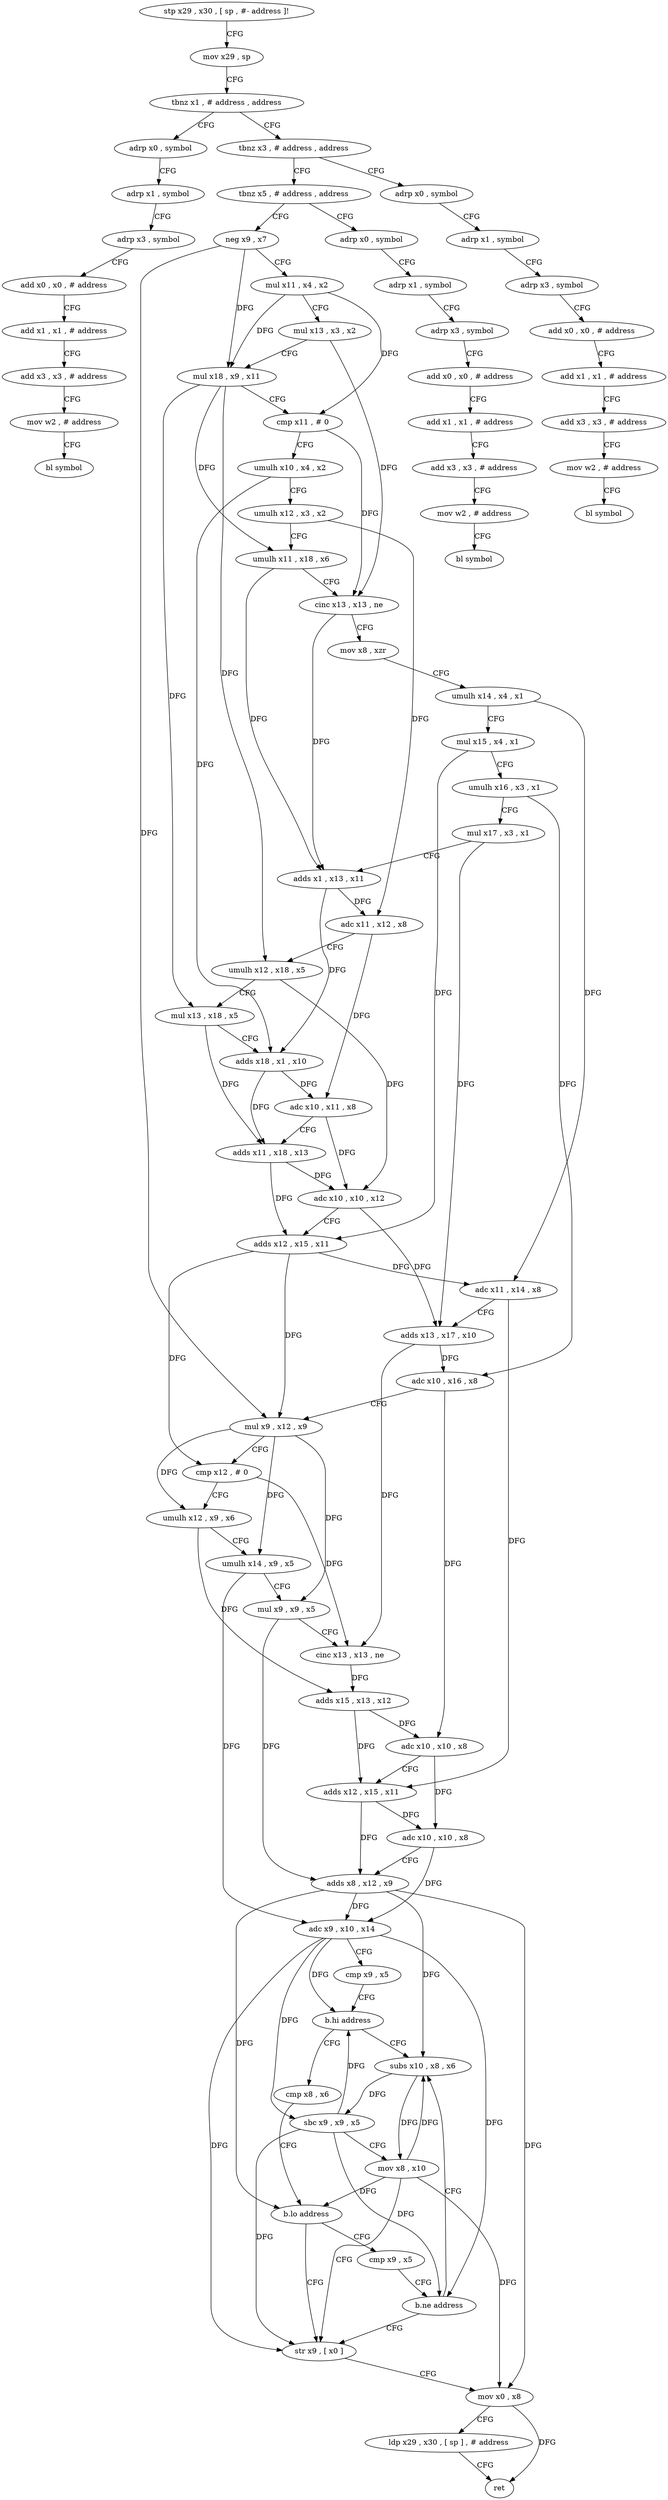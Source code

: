 digraph "func" {
"4209972" [label = "stp x29 , x30 , [ sp , #- address ]!" ]
"4209976" [label = "mov x29 , sp" ]
"4209980" [label = "tbnz x1 , # address , address" ]
"4210196" [label = "adrp x0 , symbol" ]
"4209984" [label = "tbnz x3 , # address , address" ]
"4210200" [label = "adrp x1 , symbol" ]
"4210204" [label = "adrp x3 , symbol" ]
"4210208" [label = "add x0 , x0 , # address" ]
"4210212" [label = "add x1 , x1 , # address" ]
"4210216" [label = "add x3 , x3 , # address" ]
"4210220" [label = "mov w2 , # address" ]
"4210224" [label = "bl symbol" ]
"4210228" [label = "adrp x0 , symbol" ]
"4209988" [label = "tbnz x5 , # address , address" ]
"4210232" [label = "adrp x1 , symbol" ]
"4210236" [label = "adrp x3 , symbol" ]
"4210240" [label = "add x0 , x0 , # address" ]
"4210244" [label = "add x1 , x1 , # address" ]
"4210248" [label = "add x3 , x3 , # address" ]
"4210252" [label = "mov w2 , # address" ]
"4210256" [label = "bl symbol" ]
"4210260" [label = "adrp x0 , symbol" ]
"4209992" [label = "neg x9 , x7" ]
"4210264" [label = "adrp x1 , symbol" ]
"4210268" [label = "adrp x3 , symbol" ]
"4210272" [label = "add x0 , x0 , # address" ]
"4210276" [label = "add x1 , x1 , # address" ]
"4210280" [label = "add x3 , x3 , # address" ]
"4210284" [label = "mov w2 , # address" ]
"4210288" [label = "bl symbol" ]
"4209996" [label = "mul x11 , x4 , x2" ]
"4210000" [label = "mul x13 , x3 , x2" ]
"4210004" [label = "mul x18 , x9 , x11" ]
"4210008" [label = "cmp x11 , # 0" ]
"4210012" [label = "umulh x10 , x4 , x2" ]
"4210016" [label = "umulh x12 , x3 , x2" ]
"4210020" [label = "umulh x11 , x18 , x6" ]
"4210024" [label = "cinc x13 , x13 , ne" ]
"4210028" [label = "mov x8 , xzr" ]
"4210032" [label = "umulh x14 , x4 , x1" ]
"4210036" [label = "mul x15 , x4 , x1" ]
"4210040" [label = "umulh x16 , x3 , x1" ]
"4210044" [label = "mul x17 , x3 , x1" ]
"4210048" [label = "adds x1 , x13 , x11" ]
"4210052" [label = "adc x11 , x12 , x8" ]
"4210056" [label = "umulh x12 , x18 , x5" ]
"4210060" [label = "mul x13 , x18 , x5" ]
"4210064" [label = "adds x18 , x1 , x10" ]
"4210068" [label = "adc x10 , x11 , x8" ]
"4210072" [label = "adds x11 , x18 , x13" ]
"4210076" [label = "adc x10 , x10 , x12" ]
"4210080" [label = "adds x12 , x15 , x11" ]
"4210084" [label = "adc x11 , x14 , x8" ]
"4210088" [label = "adds x13 , x17 , x10" ]
"4210092" [label = "adc x10 , x16 , x8" ]
"4210096" [label = "mul x9 , x12 , x9" ]
"4210100" [label = "cmp x12 , # 0" ]
"4210104" [label = "umulh x12 , x9 , x6" ]
"4210108" [label = "umulh x14 , x9 , x5" ]
"4210112" [label = "mul x9 , x9 , x5" ]
"4210116" [label = "cinc x13 , x13 , ne" ]
"4210120" [label = "adds x15 , x13 , x12" ]
"4210124" [label = "adc x10 , x10 , x8" ]
"4210128" [label = "adds x12 , x15 , x11" ]
"4210132" [label = "adc x10 , x10 , x8" ]
"4210136" [label = "adds x8 , x12 , x9" ]
"4210140" [label = "adc x9 , x10 , x14" ]
"4210144" [label = "cmp x9 , x5" ]
"4210148" [label = "b.hi address" ]
"4210168" [label = "subs x10 , x8 , x6" ]
"4210152" [label = "cmp x8 , x6" ]
"4210172" [label = "sbc x9 , x9 , x5" ]
"4210176" [label = "mov x8 , x10" ]
"4210180" [label = "str x9 , [ x0 ]" ]
"4210156" [label = "b.lo address" ]
"4210160" [label = "cmp x9 , x5" ]
"4210184" [label = "mov x0 , x8" ]
"4210188" [label = "ldp x29 , x30 , [ sp ] , # address" ]
"4210192" [label = "ret" ]
"4210164" [label = "b.ne address" ]
"4209972" -> "4209976" [ label = "CFG" ]
"4209976" -> "4209980" [ label = "CFG" ]
"4209980" -> "4210196" [ label = "CFG" ]
"4209980" -> "4209984" [ label = "CFG" ]
"4210196" -> "4210200" [ label = "CFG" ]
"4209984" -> "4210228" [ label = "CFG" ]
"4209984" -> "4209988" [ label = "CFG" ]
"4210200" -> "4210204" [ label = "CFG" ]
"4210204" -> "4210208" [ label = "CFG" ]
"4210208" -> "4210212" [ label = "CFG" ]
"4210212" -> "4210216" [ label = "CFG" ]
"4210216" -> "4210220" [ label = "CFG" ]
"4210220" -> "4210224" [ label = "CFG" ]
"4210228" -> "4210232" [ label = "CFG" ]
"4209988" -> "4210260" [ label = "CFG" ]
"4209988" -> "4209992" [ label = "CFG" ]
"4210232" -> "4210236" [ label = "CFG" ]
"4210236" -> "4210240" [ label = "CFG" ]
"4210240" -> "4210244" [ label = "CFG" ]
"4210244" -> "4210248" [ label = "CFG" ]
"4210248" -> "4210252" [ label = "CFG" ]
"4210252" -> "4210256" [ label = "CFG" ]
"4210260" -> "4210264" [ label = "CFG" ]
"4209992" -> "4209996" [ label = "CFG" ]
"4209992" -> "4210004" [ label = "DFG" ]
"4209992" -> "4210096" [ label = "DFG" ]
"4210264" -> "4210268" [ label = "CFG" ]
"4210268" -> "4210272" [ label = "CFG" ]
"4210272" -> "4210276" [ label = "CFG" ]
"4210276" -> "4210280" [ label = "CFG" ]
"4210280" -> "4210284" [ label = "CFG" ]
"4210284" -> "4210288" [ label = "CFG" ]
"4209996" -> "4210000" [ label = "CFG" ]
"4209996" -> "4210004" [ label = "DFG" ]
"4209996" -> "4210008" [ label = "DFG" ]
"4210000" -> "4210004" [ label = "CFG" ]
"4210000" -> "4210024" [ label = "DFG" ]
"4210004" -> "4210008" [ label = "CFG" ]
"4210004" -> "4210020" [ label = "DFG" ]
"4210004" -> "4210056" [ label = "DFG" ]
"4210004" -> "4210060" [ label = "DFG" ]
"4210008" -> "4210012" [ label = "CFG" ]
"4210008" -> "4210024" [ label = "DFG" ]
"4210012" -> "4210016" [ label = "CFG" ]
"4210012" -> "4210064" [ label = "DFG" ]
"4210016" -> "4210020" [ label = "CFG" ]
"4210016" -> "4210052" [ label = "DFG" ]
"4210020" -> "4210024" [ label = "CFG" ]
"4210020" -> "4210048" [ label = "DFG" ]
"4210024" -> "4210028" [ label = "CFG" ]
"4210024" -> "4210048" [ label = "DFG" ]
"4210028" -> "4210032" [ label = "CFG" ]
"4210032" -> "4210036" [ label = "CFG" ]
"4210032" -> "4210084" [ label = "DFG" ]
"4210036" -> "4210040" [ label = "CFG" ]
"4210036" -> "4210080" [ label = "DFG" ]
"4210040" -> "4210044" [ label = "CFG" ]
"4210040" -> "4210092" [ label = "DFG" ]
"4210044" -> "4210048" [ label = "CFG" ]
"4210044" -> "4210088" [ label = "DFG" ]
"4210048" -> "4210052" [ label = "DFG" ]
"4210048" -> "4210064" [ label = "DFG" ]
"4210052" -> "4210056" [ label = "CFG" ]
"4210052" -> "4210068" [ label = "DFG" ]
"4210056" -> "4210060" [ label = "CFG" ]
"4210056" -> "4210076" [ label = "DFG" ]
"4210060" -> "4210064" [ label = "CFG" ]
"4210060" -> "4210072" [ label = "DFG" ]
"4210064" -> "4210068" [ label = "DFG" ]
"4210064" -> "4210072" [ label = "DFG" ]
"4210068" -> "4210072" [ label = "CFG" ]
"4210068" -> "4210076" [ label = "DFG" ]
"4210072" -> "4210076" [ label = "DFG" ]
"4210072" -> "4210080" [ label = "DFG" ]
"4210076" -> "4210080" [ label = "CFG" ]
"4210076" -> "4210088" [ label = "DFG" ]
"4210080" -> "4210084" [ label = "DFG" ]
"4210080" -> "4210096" [ label = "DFG" ]
"4210080" -> "4210100" [ label = "DFG" ]
"4210084" -> "4210088" [ label = "CFG" ]
"4210084" -> "4210128" [ label = "DFG" ]
"4210088" -> "4210092" [ label = "DFG" ]
"4210088" -> "4210116" [ label = "DFG" ]
"4210092" -> "4210096" [ label = "CFG" ]
"4210092" -> "4210124" [ label = "DFG" ]
"4210096" -> "4210100" [ label = "CFG" ]
"4210096" -> "4210104" [ label = "DFG" ]
"4210096" -> "4210108" [ label = "DFG" ]
"4210096" -> "4210112" [ label = "DFG" ]
"4210100" -> "4210104" [ label = "CFG" ]
"4210100" -> "4210116" [ label = "DFG" ]
"4210104" -> "4210108" [ label = "CFG" ]
"4210104" -> "4210120" [ label = "DFG" ]
"4210108" -> "4210112" [ label = "CFG" ]
"4210108" -> "4210140" [ label = "DFG" ]
"4210112" -> "4210116" [ label = "CFG" ]
"4210112" -> "4210136" [ label = "DFG" ]
"4210116" -> "4210120" [ label = "DFG" ]
"4210120" -> "4210124" [ label = "DFG" ]
"4210120" -> "4210128" [ label = "DFG" ]
"4210124" -> "4210128" [ label = "CFG" ]
"4210124" -> "4210132" [ label = "DFG" ]
"4210128" -> "4210132" [ label = "DFG" ]
"4210128" -> "4210136" [ label = "DFG" ]
"4210132" -> "4210136" [ label = "CFG" ]
"4210132" -> "4210140" [ label = "DFG" ]
"4210136" -> "4210140" [ label = "DFG" ]
"4210136" -> "4210168" [ label = "DFG" ]
"4210136" -> "4210156" [ label = "DFG" ]
"4210136" -> "4210184" [ label = "DFG" ]
"4210140" -> "4210144" [ label = "CFG" ]
"4210140" -> "4210148" [ label = "DFG" ]
"4210140" -> "4210172" [ label = "DFG" ]
"4210140" -> "4210180" [ label = "DFG" ]
"4210140" -> "4210164" [ label = "DFG" ]
"4210144" -> "4210148" [ label = "CFG" ]
"4210148" -> "4210168" [ label = "CFG" ]
"4210148" -> "4210152" [ label = "CFG" ]
"4210168" -> "4210172" [ label = "DFG" ]
"4210168" -> "4210176" [ label = "DFG" ]
"4210152" -> "4210156" [ label = "CFG" ]
"4210172" -> "4210176" [ label = "CFG" ]
"4210172" -> "4210148" [ label = "DFG" ]
"4210172" -> "4210180" [ label = "DFG" ]
"4210172" -> "4210164" [ label = "DFG" ]
"4210176" -> "4210180" [ label = "CFG" ]
"4210176" -> "4210168" [ label = "DFG" ]
"4210176" -> "4210156" [ label = "DFG" ]
"4210176" -> "4210184" [ label = "DFG" ]
"4210180" -> "4210184" [ label = "CFG" ]
"4210156" -> "4210180" [ label = "CFG" ]
"4210156" -> "4210160" [ label = "CFG" ]
"4210160" -> "4210164" [ label = "CFG" ]
"4210184" -> "4210188" [ label = "CFG" ]
"4210184" -> "4210192" [ label = "DFG" ]
"4210188" -> "4210192" [ label = "CFG" ]
"4210164" -> "4210180" [ label = "CFG" ]
"4210164" -> "4210168" [ label = "CFG" ]
}
